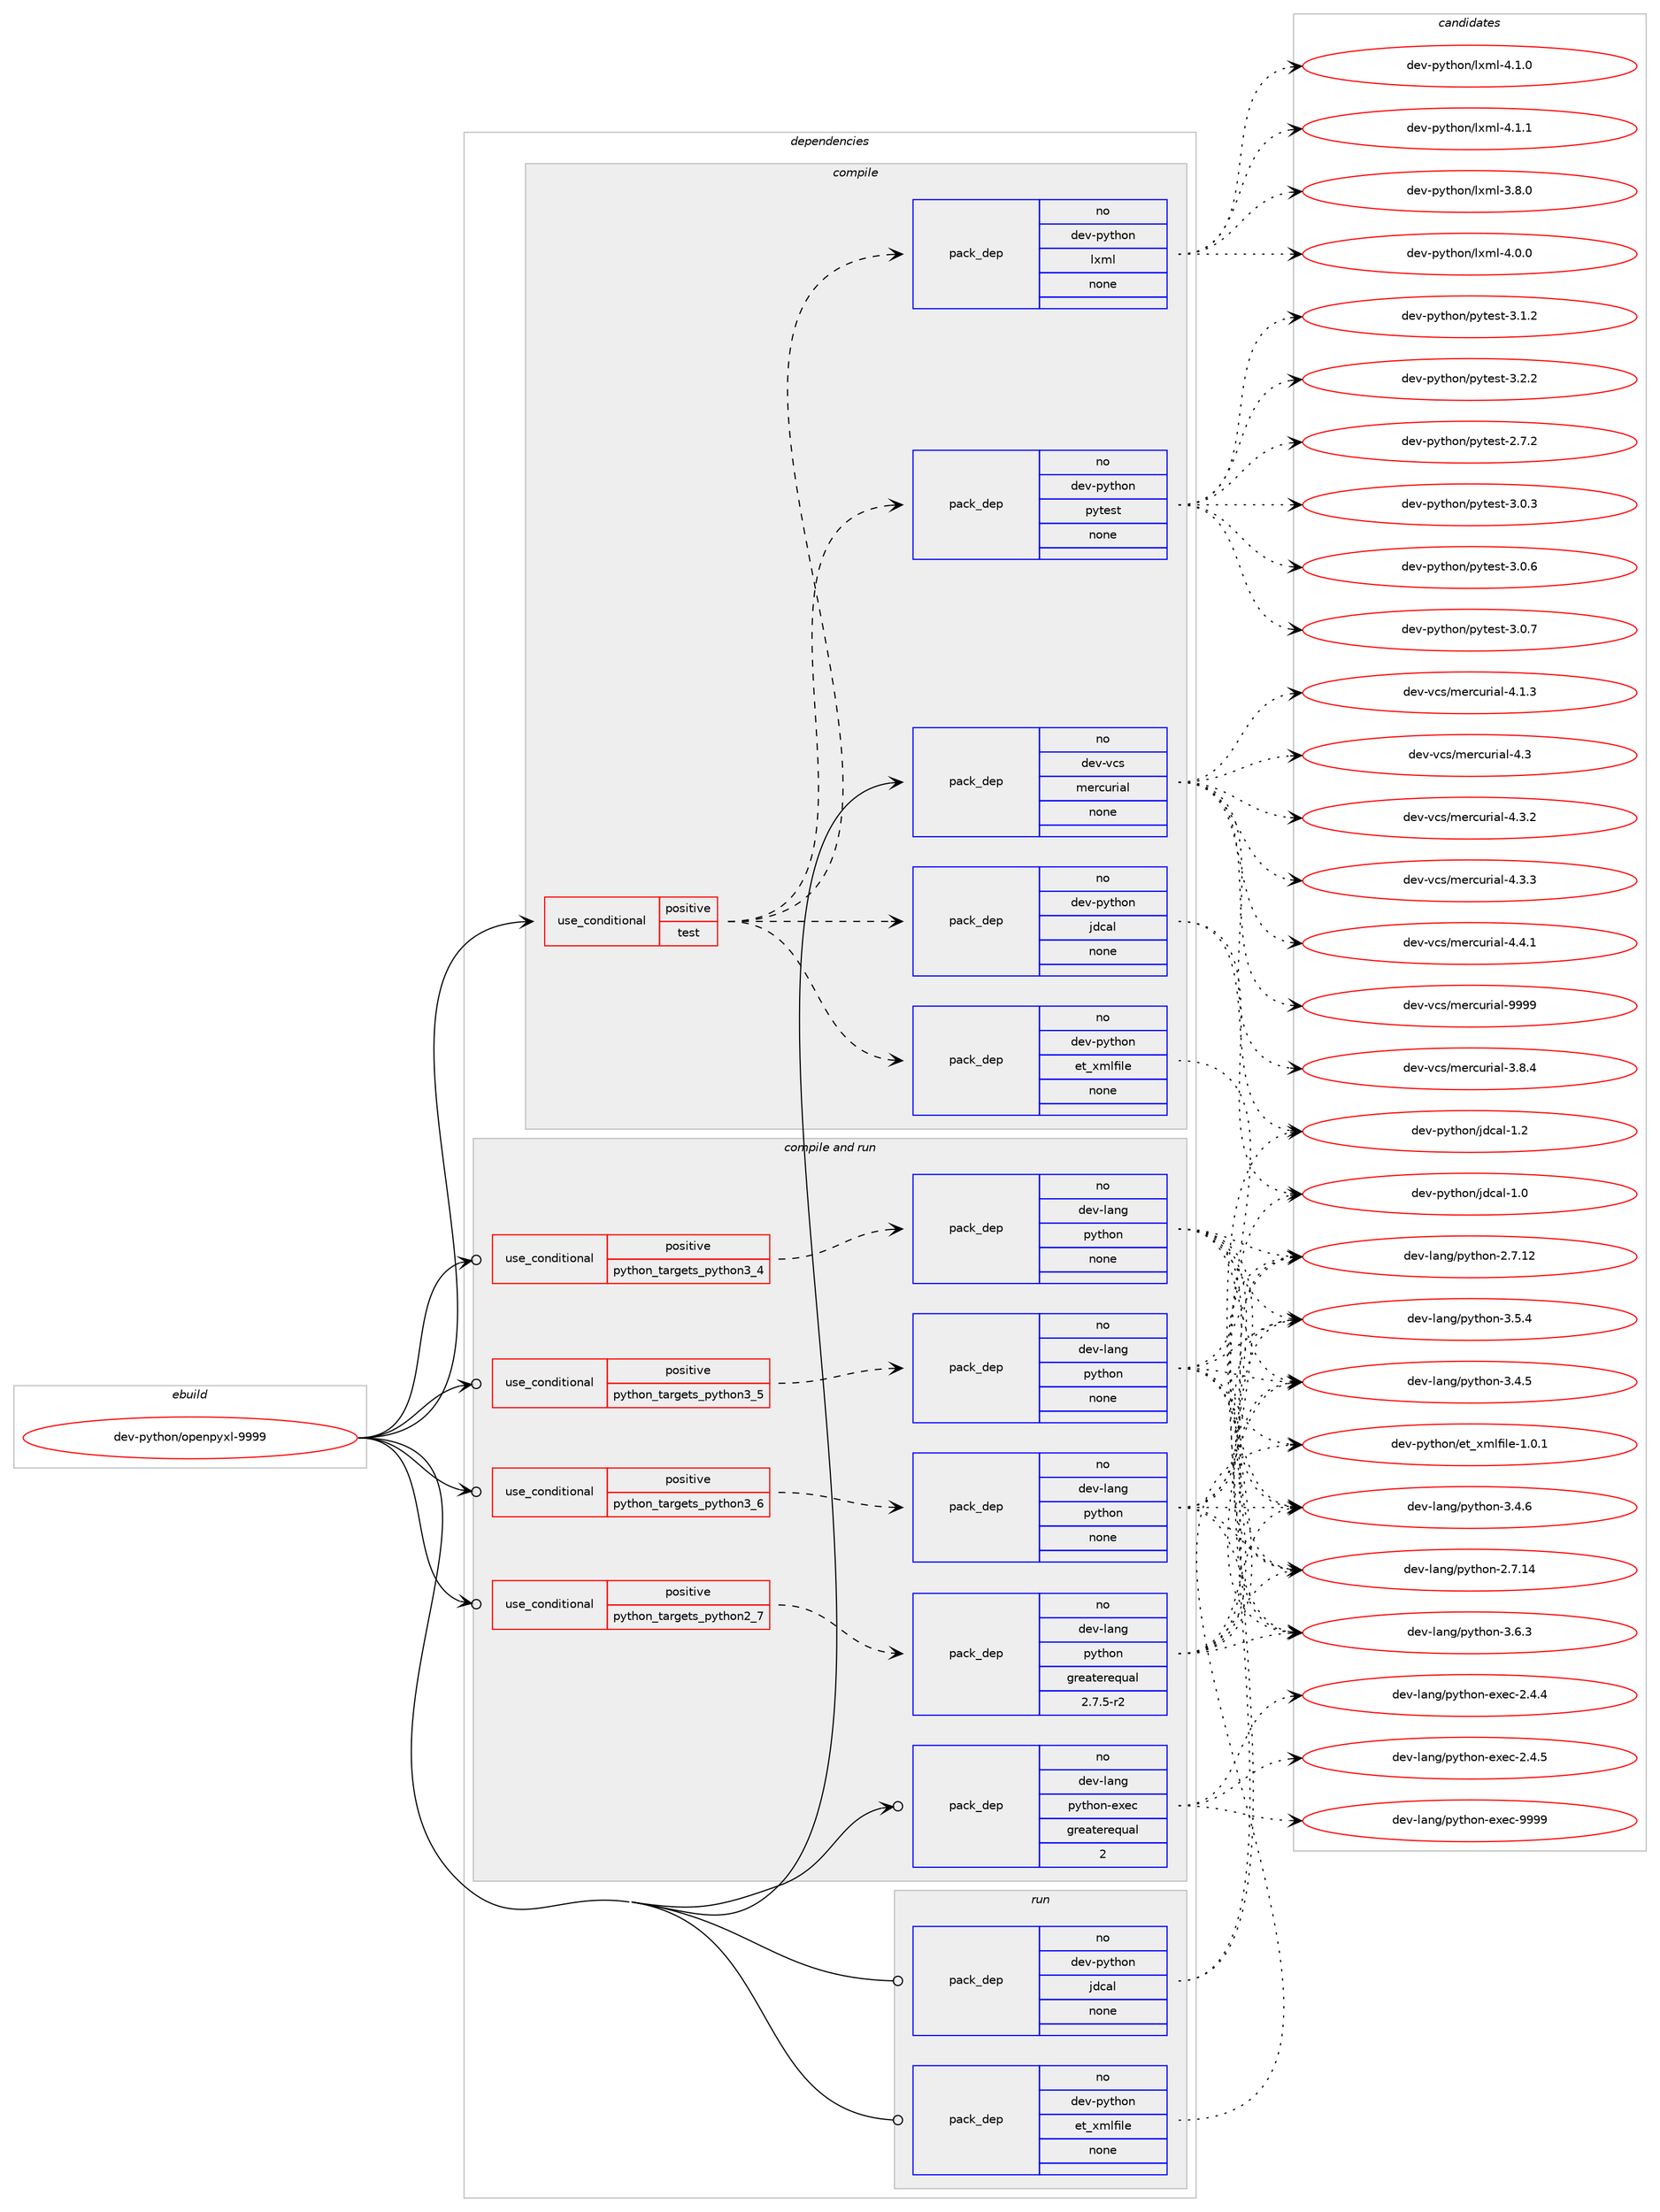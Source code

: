 digraph prolog {

# *************
# Graph options
# *************

newrank=true;
concentrate=true;
compound=true;
graph [rankdir=LR,fontname=Helvetica,fontsize=10,ranksep=1.5];#, ranksep=2.5, nodesep=0.2];
edge  [arrowhead=vee];
node  [fontname=Helvetica,fontsize=10];

# **********
# The ebuild
# **********

subgraph cluster_leftcol {
color=gray;
rank=same;
label=<<i>ebuild</i>>;
id [label="dev-python/openpyxl-9999", color=red, width=4, href="../dev-python/openpyxl-9999.svg"];
}

# ****************
# The dependencies
# ****************

subgraph cluster_midcol {
color=gray;
label=<<i>dependencies</i>>;
subgraph cluster_compile {
fillcolor="#eeeeee";
style=filled;
label=<<i>compile</i>>;
subgraph cond36466 {
dependency169248 [label=<<TABLE BORDER="0" CELLBORDER="1" CELLSPACING="0" CELLPADDING="4"><TR><TD ROWSPAN="3" CELLPADDING="10">use_conditional</TD></TR><TR><TD>positive</TD></TR><TR><TD>test</TD></TR></TABLE>>, shape=none, color=red];
subgraph pack128922 {
dependency169249 [label=<<TABLE BORDER="0" CELLBORDER="1" CELLSPACING="0" CELLPADDING="4" WIDTH="220"><TR><TD ROWSPAN="6" CELLPADDING="30">pack_dep</TD></TR><TR><TD WIDTH="110">no</TD></TR><TR><TD>dev-python</TD></TR><TR><TD>jdcal</TD></TR><TR><TD>none</TD></TR><TR><TD></TD></TR></TABLE>>, shape=none, color=blue];
}
dependency169248:e -> dependency169249:w [weight=20,style="dashed",arrowhead="vee"];
subgraph pack128923 {
dependency169250 [label=<<TABLE BORDER="0" CELLBORDER="1" CELLSPACING="0" CELLPADDING="4" WIDTH="220"><TR><TD ROWSPAN="6" CELLPADDING="30">pack_dep</TD></TR><TR><TD WIDTH="110">no</TD></TR><TR><TD>dev-python</TD></TR><TR><TD>et_xmlfile</TD></TR><TR><TD>none</TD></TR><TR><TD></TD></TR></TABLE>>, shape=none, color=blue];
}
dependency169248:e -> dependency169250:w [weight=20,style="dashed",arrowhead="vee"];
subgraph pack128924 {
dependency169251 [label=<<TABLE BORDER="0" CELLBORDER="1" CELLSPACING="0" CELLPADDING="4" WIDTH="220"><TR><TD ROWSPAN="6" CELLPADDING="30">pack_dep</TD></TR><TR><TD WIDTH="110">no</TD></TR><TR><TD>dev-python</TD></TR><TR><TD>pytest</TD></TR><TR><TD>none</TD></TR><TR><TD></TD></TR></TABLE>>, shape=none, color=blue];
}
dependency169248:e -> dependency169251:w [weight=20,style="dashed",arrowhead="vee"];
subgraph pack128925 {
dependency169252 [label=<<TABLE BORDER="0" CELLBORDER="1" CELLSPACING="0" CELLPADDING="4" WIDTH="220"><TR><TD ROWSPAN="6" CELLPADDING="30">pack_dep</TD></TR><TR><TD WIDTH="110">no</TD></TR><TR><TD>dev-python</TD></TR><TR><TD>lxml</TD></TR><TR><TD>none</TD></TR><TR><TD></TD></TR></TABLE>>, shape=none, color=blue];
}
dependency169248:e -> dependency169252:w [weight=20,style="dashed",arrowhead="vee"];
}
id:e -> dependency169248:w [weight=20,style="solid",arrowhead="vee"];
subgraph pack128926 {
dependency169253 [label=<<TABLE BORDER="0" CELLBORDER="1" CELLSPACING="0" CELLPADDING="4" WIDTH="220"><TR><TD ROWSPAN="6" CELLPADDING="30">pack_dep</TD></TR><TR><TD WIDTH="110">no</TD></TR><TR><TD>dev-vcs</TD></TR><TR><TD>mercurial</TD></TR><TR><TD>none</TD></TR><TR><TD></TD></TR></TABLE>>, shape=none, color=blue];
}
id:e -> dependency169253:w [weight=20,style="solid",arrowhead="vee"];
}
subgraph cluster_compileandrun {
fillcolor="#eeeeee";
style=filled;
label=<<i>compile and run</i>>;
subgraph cond36467 {
dependency169254 [label=<<TABLE BORDER="0" CELLBORDER="1" CELLSPACING="0" CELLPADDING="4"><TR><TD ROWSPAN="3" CELLPADDING="10">use_conditional</TD></TR><TR><TD>positive</TD></TR><TR><TD>python_targets_python2_7</TD></TR></TABLE>>, shape=none, color=red];
subgraph pack128927 {
dependency169255 [label=<<TABLE BORDER="0" CELLBORDER="1" CELLSPACING="0" CELLPADDING="4" WIDTH="220"><TR><TD ROWSPAN="6" CELLPADDING="30">pack_dep</TD></TR><TR><TD WIDTH="110">no</TD></TR><TR><TD>dev-lang</TD></TR><TR><TD>python</TD></TR><TR><TD>greaterequal</TD></TR><TR><TD>2.7.5-r2</TD></TR></TABLE>>, shape=none, color=blue];
}
dependency169254:e -> dependency169255:w [weight=20,style="dashed",arrowhead="vee"];
}
id:e -> dependency169254:w [weight=20,style="solid",arrowhead="odotvee"];
subgraph cond36468 {
dependency169256 [label=<<TABLE BORDER="0" CELLBORDER="1" CELLSPACING="0" CELLPADDING="4"><TR><TD ROWSPAN="3" CELLPADDING="10">use_conditional</TD></TR><TR><TD>positive</TD></TR><TR><TD>python_targets_python3_4</TD></TR></TABLE>>, shape=none, color=red];
subgraph pack128928 {
dependency169257 [label=<<TABLE BORDER="0" CELLBORDER="1" CELLSPACING="0" CELLPADDING="4" WIDTH="220"><TR><TD ROWSPAN="6" CELLPADDING="30">pack_dep</TD></TR><TR><TD WIDTH="110">no</TD></TR><TR><TD>dev-lang</TD></TR><TR><TD>python</TD></TR><TR><TD>none</TD></TR><TR><TD></TD></TR></TABLE>>, shape=none, color=blue];
}
dependency169256:e -> dependency169257:w [weight=20,style="dashed",arrowhead="vee"];
}
id:e -> dependency169256:w [weight=20,style="solid",arrowhead="odotvee"];
subgraph cond36469 {
dependency169258 [label=<<TABLE BORDER="0" CELLBORDER="1" CELLSPACING="0" CELLPADDING="4"><TR><TD ROWSPAN="3" CELLPADDING="10">use_conditional</TD></TR><TR><TD>positive</TD></TR><TR><TD>python_targets_python3_5</TD></TR></TABLE>>, shape=none, color=red];
subgraph pack128929 {
dependency169259 [label=<<TABLE BORDER="0" CELLBORDER="1" CELLSPACING="0" CELLPADDING="4" WIDTH="220"><TR><TD ROWSPAN="6" CELLPADDING="30">pack_dep</TD></TR><TR><TD WIDTH="110">no</TD></TR><TR><TD>dev-lang</TD></TR><TR><TD>python</TD></TR><TR><TD>none</TD></TR><TR><TD></TD></TR></TABLE>>, shape=none, color=blue];
}
dependency169258:e -> dependency169259:w [weight=20,style="dashed",arrowhead="vee"];
}
id:e -> dependency169258:w [weight=20,style="solid",arrowhead="odotvee"];
subgraph cond36470 {
dependency169260 [label=<<TABLE BORDER="0" CELLBORDER="1" CELLSPACING="0" CELLPADDING="4"><TR><TD ROWSPAN="3" CELLPADDING="10">use_conditional</TD></TR><TR><TD>positive</TD></TR><TR><TD>python_targets_python3_6</TD></TR></TABLE>>, shape=none, color=red];
subgraph pack128930 {
dependency169261 [label=<<TABLE BORDER="0" CELLBORDER="1" CELLSPACING="0" CELLPADDING="4" WIDTH="220"><TR><TD ROWSPAN="6" CELLPADDING="30">pack_dep</TD></TR><TR><TD WIDTH="110">no</TD></TR><TR><TD>dev-lang</TD></TR><TR><TD>python</TD></TR><TR><TD>none</TD></TR><TR><TD></TD></TR></TABLE>>, shape=none, color=blue];
}
dependency169260:e -> dependency169261:w [weight=20,style="dashed",arrowhead="vee"];
}
id:e -> dependency169260:w [weight=20,style="solid",arrowhead="odotvee"];
subgraph pack128931 {
dependency169262 [label=<<TABLE BORDER="0" CELLBORDER="1" CELLSPACING="0" CELLPADDING="4" WIDTH="220"><TR><TD ROWSPAN="6" CELLPADDING="30">pack_dep</TD></TR><TR><TD WIDTH="110">no</TD></TR><TR><TD>dev-lang</TD></TR><TR><TD>python-exec</TD></TR><TR><TD>greaterequal</TD></TR><TR><TD>2</TD></TR></TABLE>>, shape=none, color=blue];
}
id:e -> dependency169262:w [weight=20,style="solid",arrowhead="odotvee"];
}
subgraph cluster_run {
fillcolor="#eeeeee";
style=filled;
label=<<i>run</i>>;
subgraph pack128932 {
dependency169263 [label=<<TABLE BORDER="0" CELLBORDER="1" CELLSPACING="0" CELLPADDING="4" WIDTH="220"><TR><TD ROWSPAN="6" CELLPADDING="30">pack_dep</TD></TR><TR><TD WIDTH="110">no</TD></TR><TR><TD>dev-python</TD></TR><TR><TD>et_xmlfile</TD></TR><TR><TD>none</TD></TR><TR><TD></TD></TR></TABLE>>, shape=none, color=blue];
}
id:e -> dependency169263:w [weight=20,style="solid",arrowhead="odot"];
subgraph pack128933 {
dependency169264 [label=<<TABLE BORDER="0" CELLBORDER="1" CELLSPACING="0" CELLPADDING="4" WIDTH="220"><TR><TD ROWSPAN="6" CELLPADDING="30">pack_dep</TD></TR><TR><TD WIDTH="110">no</TD></TR><TR><TD>dev-python</TD></TR><TR><TD>jdcal</TD></TR><TR><TD>none</TD></TR><TR><TD></TD></TR></TABLE>>, shape=none, color=blue];
}
id:e -> dependency169264:w [weight=20,style="solid",arrowhead="odot"];
}
}

# **************
# The candidates
# **************

subgraph cluster_choices {
rank=same;
color=gray;
label=<<i>candidates</i>>;

subgraph choice128922 {
color=black;
nodesep=1;
choice1001011184511212111610411111047106100999710845494648 [label="dev-python/jdcal-1.0", color=red, width=4,href="../dev-python/jdcal-1.0.svg"];
choice1001011184511212111610411111047106100999710845494650 [label="dev-python/jdcal-1.2", color=red, width=4,href="../dev-python/jdcal-1.2.svg"];
dependency169249:e -> choice1001011184511212111610411111047106100999710845494648:w [style=dotted,weight="100"];
dependency169249:e -> choice1001011184511212111610411111047106100999710845494650:w [style=dotted,weight="100"];
}
subgraph choice128923 {
color=black;
nodesep=1;
choice100101118451121211161041111104710111695120109108102105108101454946484649 [label="dev-python/et_xmlfile-1.0.1", color=red, width=4,href="../dev-python/et_xmlfile-1.0.1.svg"];
dependency169250:e -> choice100101118451121211161041111104710111695120109108102105108101454946484649:w [style=dotted,weight="100"];
}
subgraph choice128924 {
color=black;
nodesep=1;
choice1001011184511212111610411111047112121116101115116455046554650 [label="dev-python/pytest-2.7.2", color=red, width=4,href="../dev-python/pytest-2.7.2.svg"];
choice1001011184511212111610411111047112121116101115116455146484651 [label="dev-python/pytest-3.0.3", color=red, width=4,href="../dev-python/pytest-3.0.3.svg"];
choice1001011184511212111610411111047112121116101115116455146484654 [label="dev-python/pytest-3.0.6", color=red, width=4,href="../dev-python/pytest-3.0.6.svg"];
choice1001011184511212111610411111047112121116101115116455146484655 [label="dev-python/pytest-3.0.7", color=red, width=4,href="../dev-python/pytest-3.0.7.svg"];
choice1001011184511212111610411111047112121116101115116455146494650 [label="dev-python/pytest-3.1.2", color=red, width=4,href="../dev-python/pytest-3.1.2.svg"];
choice1001011184511212111610411111047112121116101115116455146504650 [label="dev-python/pytest-3.2.2", color=red, width=4,href="../dev-python/pytest-3.2.2.svg"];
dependency169251:e -> choice1001011184511212111610411111047112121116101115116455046554650:w [style=dotted,weight="100"];
dependency169251:e -> choice1001011184511212111610411111047112121116101115116455146484651:w [style=dotted,weight="100"];
dependency169251:e -> choice1001011184511212111610411111047112121116101115116455146484654:w [style=dotted,weight="100"];
dependency169251:e -> choice1001011184511212111610411111047112121116101115116455146484655:w [style=dotted,weight="100"];
dependency169251:e -> choice1001011184511212111610411111047112121116101115116455146494650:w [style=dotted,weight="100"];
dependency169251:e -> choice1001011184511212111610411111047112121116101115116455146504650:w [style=dotted,weight="100"];
}
subgraph choice128925 {
color=black;
nodesep=1;
choice1001011184511212111610411111047108120109108455146564648 [label="dev-python/lxml-3.8.0", color=red, width=4,href="../dev-python/lxml-3.8.0.svg"];
choice1001011184511212111610411111047108120109108455246484648 [label="dev-python/lxml-4.0.0", color=red, width=4,href="../dev-python/lxml-4.0.0.svg"];
choice1001011184511212111610411111047108120109108455246494648 [label="dev-python/lxml-4.1.0", color=red, width=4,href="../dev-python/lxml-4.1.0.svg"];
choice1001011184511212111610411111047108120109108455246494649 [label="dev-python/lxml-4.1.1", color=red, width=4,href="../dev-python/lxml-4.1.1.svg"];
dependency169252:e -> choice1001011184511212111610411111047108120109108455146564648:w [style=dotted,weight="100"];
dependency169252:e -> choice1001011184511212111610411111047108120109108455246484648:w [style=dotted,weight="100"];
dependency169252:e -> choice1001011184511212111610411111047108120109108455246494648:w [style=dotted,weight="100"];
dependency169252:e -> choice1001011184511212111610411111047108120109108455246494649:w [style=dotted,weight="100"];
}
subgraph choice128926 {
color=black;
nodesep=1;
choice1001011184511899115471091011149911711410597108455146564652 [label="dev-vcs/mercurial-3.8.4", color=red, width=4,href="../dev-vcs/mercurial-3.8.4.svg"];
choice1001011184511899115471091011149911711410597108455246494651 [label="dev-vcs/mercurial-4.1.3", color=red, width=4,href="../dev-vcs/mercurial-4.1.3.svg"];
choice100101118451189911547109101114991171141059710845524651 [label="dev-vcs/mercurial-4.3", color=red, width=4,href="../dev-vcs/mercurial-4.3.svg"];
choice1001011184511899115471091011149911711410597108455246514650 [label="dev-vcs/mercurial-4.3.2", color=red, width=4,href="../dev-vcs/mercurial-4.3.2.svg"];
choice1001011184511899115471091011149911711410597108455246514651 [label="dev-vcs/mercurial-4.3.3", color=red, width=4,href="../dev-vcs/mercurial-4.3.3.svg"];
choice1001011184511899115471091011149911711410597108455246524649 [label="dev-vcs/mercurial-4.4.1", color=red, width=4,href="../dev-vcs/mercurial-4.4.1.svg"];
choice10010111845118991154710910111499117114105971084557575757 [label="dev-vcs/mercurial-9999", color=red, width=4,href="../dev-vcs/mercurial-9999.svg"];
dependency169253:e -> choice1001011184511899115471091011149911711410597108455146564652:w [style=dotted,weight="100"];
dependency169253:e -> choice1001011184511899115471091011149911711410597108455246494651:w [style=dotted,weight="100"];
dependency169253:e -> choice100101118451189911547109101114991171141059710845524651:w [style=dotted,weight="100"];
dependency169253:e -> choice1001011184511899115471091011149911711410597108455246514650:w [style=dotted,weight="100"];
dependency169253:e -> choice1001011184511899115471091011149911711410597108455246514651:w [style=dotted,weight="100"];
dependency169253:e -> choice1001011184511899115471091011149911711410597108455246524649:w [style=dotted,weight="100"];
dependency169253:e -> choice10010111845118991154710910111499117114105971084557575757:w [style=dotted,weight="100"];
}
subgraph choice128927 {
color=black;
nodesep=1;
choice10010111845108971101034711212111610411111045504655464950 [label="dev-lang/python-2.7.12", color=red, width=4,href="../dev-lang/python-2.7.12.svg"];
choice10010111845108971101034711212111610411111045504655464952 [label="dev-lang/python-2.7.14", color=red, width=4,href="../dev-lang/python-2.7.14.svg"];
choice100101118451089711010347112121116104111110455146524653 [label="dev-lang/python-3.4.5", color=red, width=4,href="../dev-lang/python-3.4.5.svg"];
choice100101118451089711010347112121116104111110455146524654 [label="dev-lang/python-3.4.6", color=red, width=4,href="../dev-lang/python-3.4.6.svg"];
choice100101118451089711010347112121116104111110455146534652 [label="dev-lang/python-3.5.4", color=red, width=4,href="../dev-lang/python-3.5.4.svg"];
choice100101118451089711010347112121116104111110455146544651 [label="dev-lang/python-3.6.3", color=red, width=4,href="../dev-lang/python-3.6.3.svg"];
dependency169255:e -> choice10010111845108971101034711212111610411111045504655464950:w [style=dotted,weight="100"];
dependency169255:e -> choice10010111845108971101034711212111610411111045504655464952:w [style=dotted,weight="100"];
dependency169255:e -> choice100101118451089711010347112121116104111110455146524653:w [style=dotted,weight="100"];
dependency169255:e -> choice100101118451089711010347112121116104111110455146524654:w [style=dotted,weight="100"];
dependency169255:e -> choice100101118451089711010347112121116104111110455146534652:w [style=dotted,weight="100"];
dependency169255:e -> choice100101118451089711010347112121116104111110455146544651:w [style=dotted,weight="100"];
}
subgraph choice128928 {
color=black;
nodesep=1;
choice10010111845108971101034711212111610411111045504655464950 [label="dev-lang/python-2.7.12", color=red, width=4,href="../dev-lang/python-2.7.12.svg"];
choice10010111845108971101034711212111610411111045504655464952 [label="dev-lang/python-2.7.14", color=red, width=4,href="../dev-lang/python-2.7.14.svg"];
choice100101118451089711010347112121116104111110455146524653 [label="dev-lang/python-3.4.5", color=red, width=4,href="../dev-lang/python-3.4.5.svg"];
choice100101118451089711010347112121116104111110455146524654 [label="dev-lang/python-3.4.6", color=red, width=4,href="../dev-lang/python-3.4.6.svg"];
choice100101118451089711010347112121116104111110455146534652 [label="dev-lang/python-3.5.4", color=red, width=4,href="../dev-lang/python-3.5.4.svg"];
choice100101118451089711010347112121116104111110455146544651 [label="dev-lang/python-3.6.3", color=red, width=4,href="../dev-lang/python-3.6.3.svg"];
dependency169257:e -> choice10010111845108971101034711212111610411111045504655464950:w [style=dotted,weight="100"];
dependency169257:e -> choice10010111845108971101034711212111610411111045504655464952:w [style=dotted,weight="100"];
dependency169257:e -> choice100101118451089711010347112121116104111110455146524653:w [style=dotted,weight="100"];
dependency169257:e -> choice100101118451089711010347112121116104111110455146524654:w [style=dotted,weight="100"];
dependency169257:e -> choice100101118451089711010347112121116104111110455146534652:w [style=dotted,weight="100"];
dependency169257:e -> choice100101118451089711010347112121116104111110455146544651:w [style=dotted,weight="100"];
}
subgraph choice128929 {
color=black;
nodesep=1;
choice10010111845108971101034711212111610411111045504655464950 [label="dev-lang/python-2.7.12", color=red, width=4,href="../dev-lang/python-2.7.12.svg"];
choice10010111845108971101034711212111610411111045504655464952 [label="dev-lang/python-2.7.14", color=red, width=4,href="../dev-lang/python-2.7.14.svg"];
choice100101118451089711010347112121116104111110455146524653 [label="dev-lang/python-3.4.5", color=red, width=4,href="../dev-lang/python-3.4.5.svg"];
choice100101118451089711010347112121116104111110455146524654 [label="dev-lang/python-3.4.6", color=red, width=4,href="../dev-lang/python-3.4.6.svg"];
choice100101118451089711010347112121116104111110455146534652 [label="dev-lang/python-3.5.4", color=red, width=4,href="../dev-lang/python-3.5.4.svg"];
choice100101118451089711010347112121116104111110455146544651 [label="dev-lang/python-3.6.3", color=red, width=4,href="../dev-lang/python-3.6.3.svg"];
dependency169259:e -> choice10010111845108971101034711212111610411111045504655464950:w [style=dotted,weight="100"];
dependency169259:e -> choice10010111845108971101034711212111610411111045504655464952:w [style=dotted,weight="100"];
dependency169259:e -> choice100101118451089711010347112121116104111110455146524653:w [style=dotted,weight="100"];
dependency169259:e -> choice100101118451089711010347112121116104111110455146524654:w [style=dotted,weight="100"];
dependency169259:e -> choice100101118451089711010347112121116104111110455146534652:w [style=dotted,weight="100"];
dependency169259:e -> choice100101118451089711010347112121116104111110455146544651:w [style=dotted,weight="100"];
}
subgraph choice128930 {
color=black;
nodesep=1;
choice10010111845108971101034711212111610411111045504655464950 [label="dev-lang/python-2.7.12", color=red, width=4,href="../dev-lang/python-2.7.12.svg"];
choice10010111845108971101034711212111610411111045504655464952 [label="dev-lang/python-2.7.14", color=red, width=4,href="../dev-lang/python-2.7.14.svg"];
choice100101118451089711010347112121116104111110455146524653 [label="dev-lang/python-3.4.5", color=red, width=4,href="../dev-lang/python-3.4.5.svg"];
choice100101118451089711010347112121116104111110455146524654 [label="dev-lang/python-3.4.6", color=red, width=4,href="../dev-lang/python-3.4.6.svg"];
choice100101118451089711010347112121116104111110455146534652 [label="dev-lang/python-3.5.4", color=red, width=4,href="../dev-lang/python-3.5.4.svg"];
choice100101118451089711010347112121116104111110455146544651 [label="dev-lang/python-3.6.3", color=red, width=4,href="../dev-lang/python-3.6.3.svg"];
dependency169261:e -> choice10010111845108971101034711212111610411111045504655464950:w [style=dotted,weight="100"];
dependency169261:e -> choice10010111845108971101034711212111610411111045504655464952:w [style=dotted,weight="100"];
dependency169261:e -> choice100101118451089711010347112121116104111110455146524653:w [style=dotted,weight="100"];
dependency169261:e -> choice100101118451089711010347112121116104111110455146524654:w [style=dotted,weight="100"];
dependency169261:e -> choice100101118451089711010347112121116104111110455146534652:w [style=dotted,weight="100"];
dependency169261:e -> choice100101118451089711010347112121116104111110455146544651:w [style=dotted,weight="100"];
}
subgraph choice128931 {
color=black;
nodesep=1;
choice1001011184510897110103471121211161041111104510112010199455046524652 [label="dev-lang/python-exec-2.4.4", color=red, width=4,href="../dev-lang/python-exec-2.4.4.svg"];
choice1001011184510897110103471121211161041111104510112010199455046524653 [label="dev-lang/python-exec-2.4.5", color=red, width=4,href="../dev-lang/python-exec-2.4.5.svg"];
choice10010111845108971101034711212111610411111045101120101994557575757 [label="dev-lang/python-exec-9999", color=red, width=4,href="../dev-lang/python-exec-9999.svg"];
dependency169262:e -> choice1001011184510897110103471121211161041111104510112010199455046524652:w [style=dotted,weight="100"];
dependency169262:e -> choice1001011184510897110103471121211161041111104510112010199455046524653:w [style=dotted,weight="100"];
dependency169262:e -> choice10010111845108971101034711212111610411111045101120101994557575757:w [style=dotted,weight="100"];
}
subgraph choice128932 {
color=black;
nodesep=1;
choice100101118451121211161041111104710111695120109108102105108101454946484649 [label="dev-python/et_xmlfile-1.0.1", color=red, width=4,href="../dev-python/et_xmlfile-1.0.1.svg"];
dependency169263:e -> choice100101118451121211161041111104710111695120109108102105108101454946484649:w [style=dotted,weight="100"];
}
subgraph choice128933 {
color=black;
nodesep=1;
choice1001011184511212111610411111047106100999710845494648 [label="dev-python/jdcal-1.0", color=red, width=4,href="../dev-python/jdcal-1.0.svg"];
choice1001011184511212111610411111047106100999710845494650 [label="dev-python/jdcal-1.2", color=red, width=4,href="../dev-python/jdcal-1.2.svg"];
dependency169264:e -> choice1001011184511212111610411111047106100999710845494648:w [style=dotted,weight="100"];
dependency169264:e -> choice1001011184511212111610411111047106100999710845494650:w [style=dotted,weight="100"];
}
}

}
